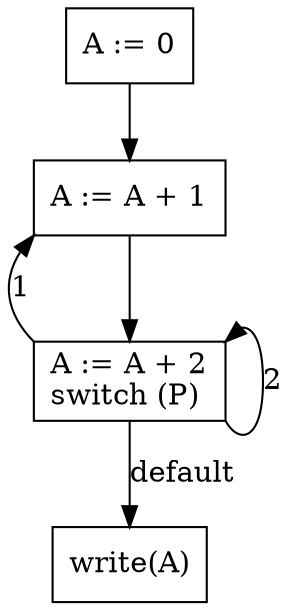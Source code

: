 digraph {
    node[shape=rect]
    entry[label="A := 0"]
    l1[label="A := A + 1"]
    switch[label="A := A + 2\lswitch (P)\l"]
    write[label="write(A)"]
    entry->l1
    l1->switch
    switch:nw->l1:sw[label="1"]
    switch:se->switch:ne[label="2"]
    switch->write[label="default"]
}